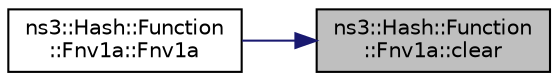 digraph "ns3::Hash::Function::Fnv1a::clear"
{
 // LATEX_PDF_SIZE
  edge [fontname="Helvetica",fontsize="10",labelfontname="Helvetica",labelfontsize="10"];
  node [fontname="Helvetica",fontsize="10",shape=record];
  rankdir="RL";
  Node1 [label="ns3::Hash::Function\l::Fnv1a::clear",height=0.2,width=0.4,color="black", fillcolor="grey75", style="filled", fontcolor="black",tooltip="Restore initial state."];
  Node1 -> Node2 [dir="back",color="midnightblue",fontsize="10",style="solid",fontname="Helvetica"];
  Node2 [label="ns3::Hash::Function\l::Fnv1a::Fnv1a",height=0.2,width=0.4,color="black", fillcolor="white", style="filled",URL="$classns3_1_1_hash_1_1_function_1_1_fnv1a.html#afa5b16d11218b88c6739d95492a84dae",tooltip="Constructor."];
}
